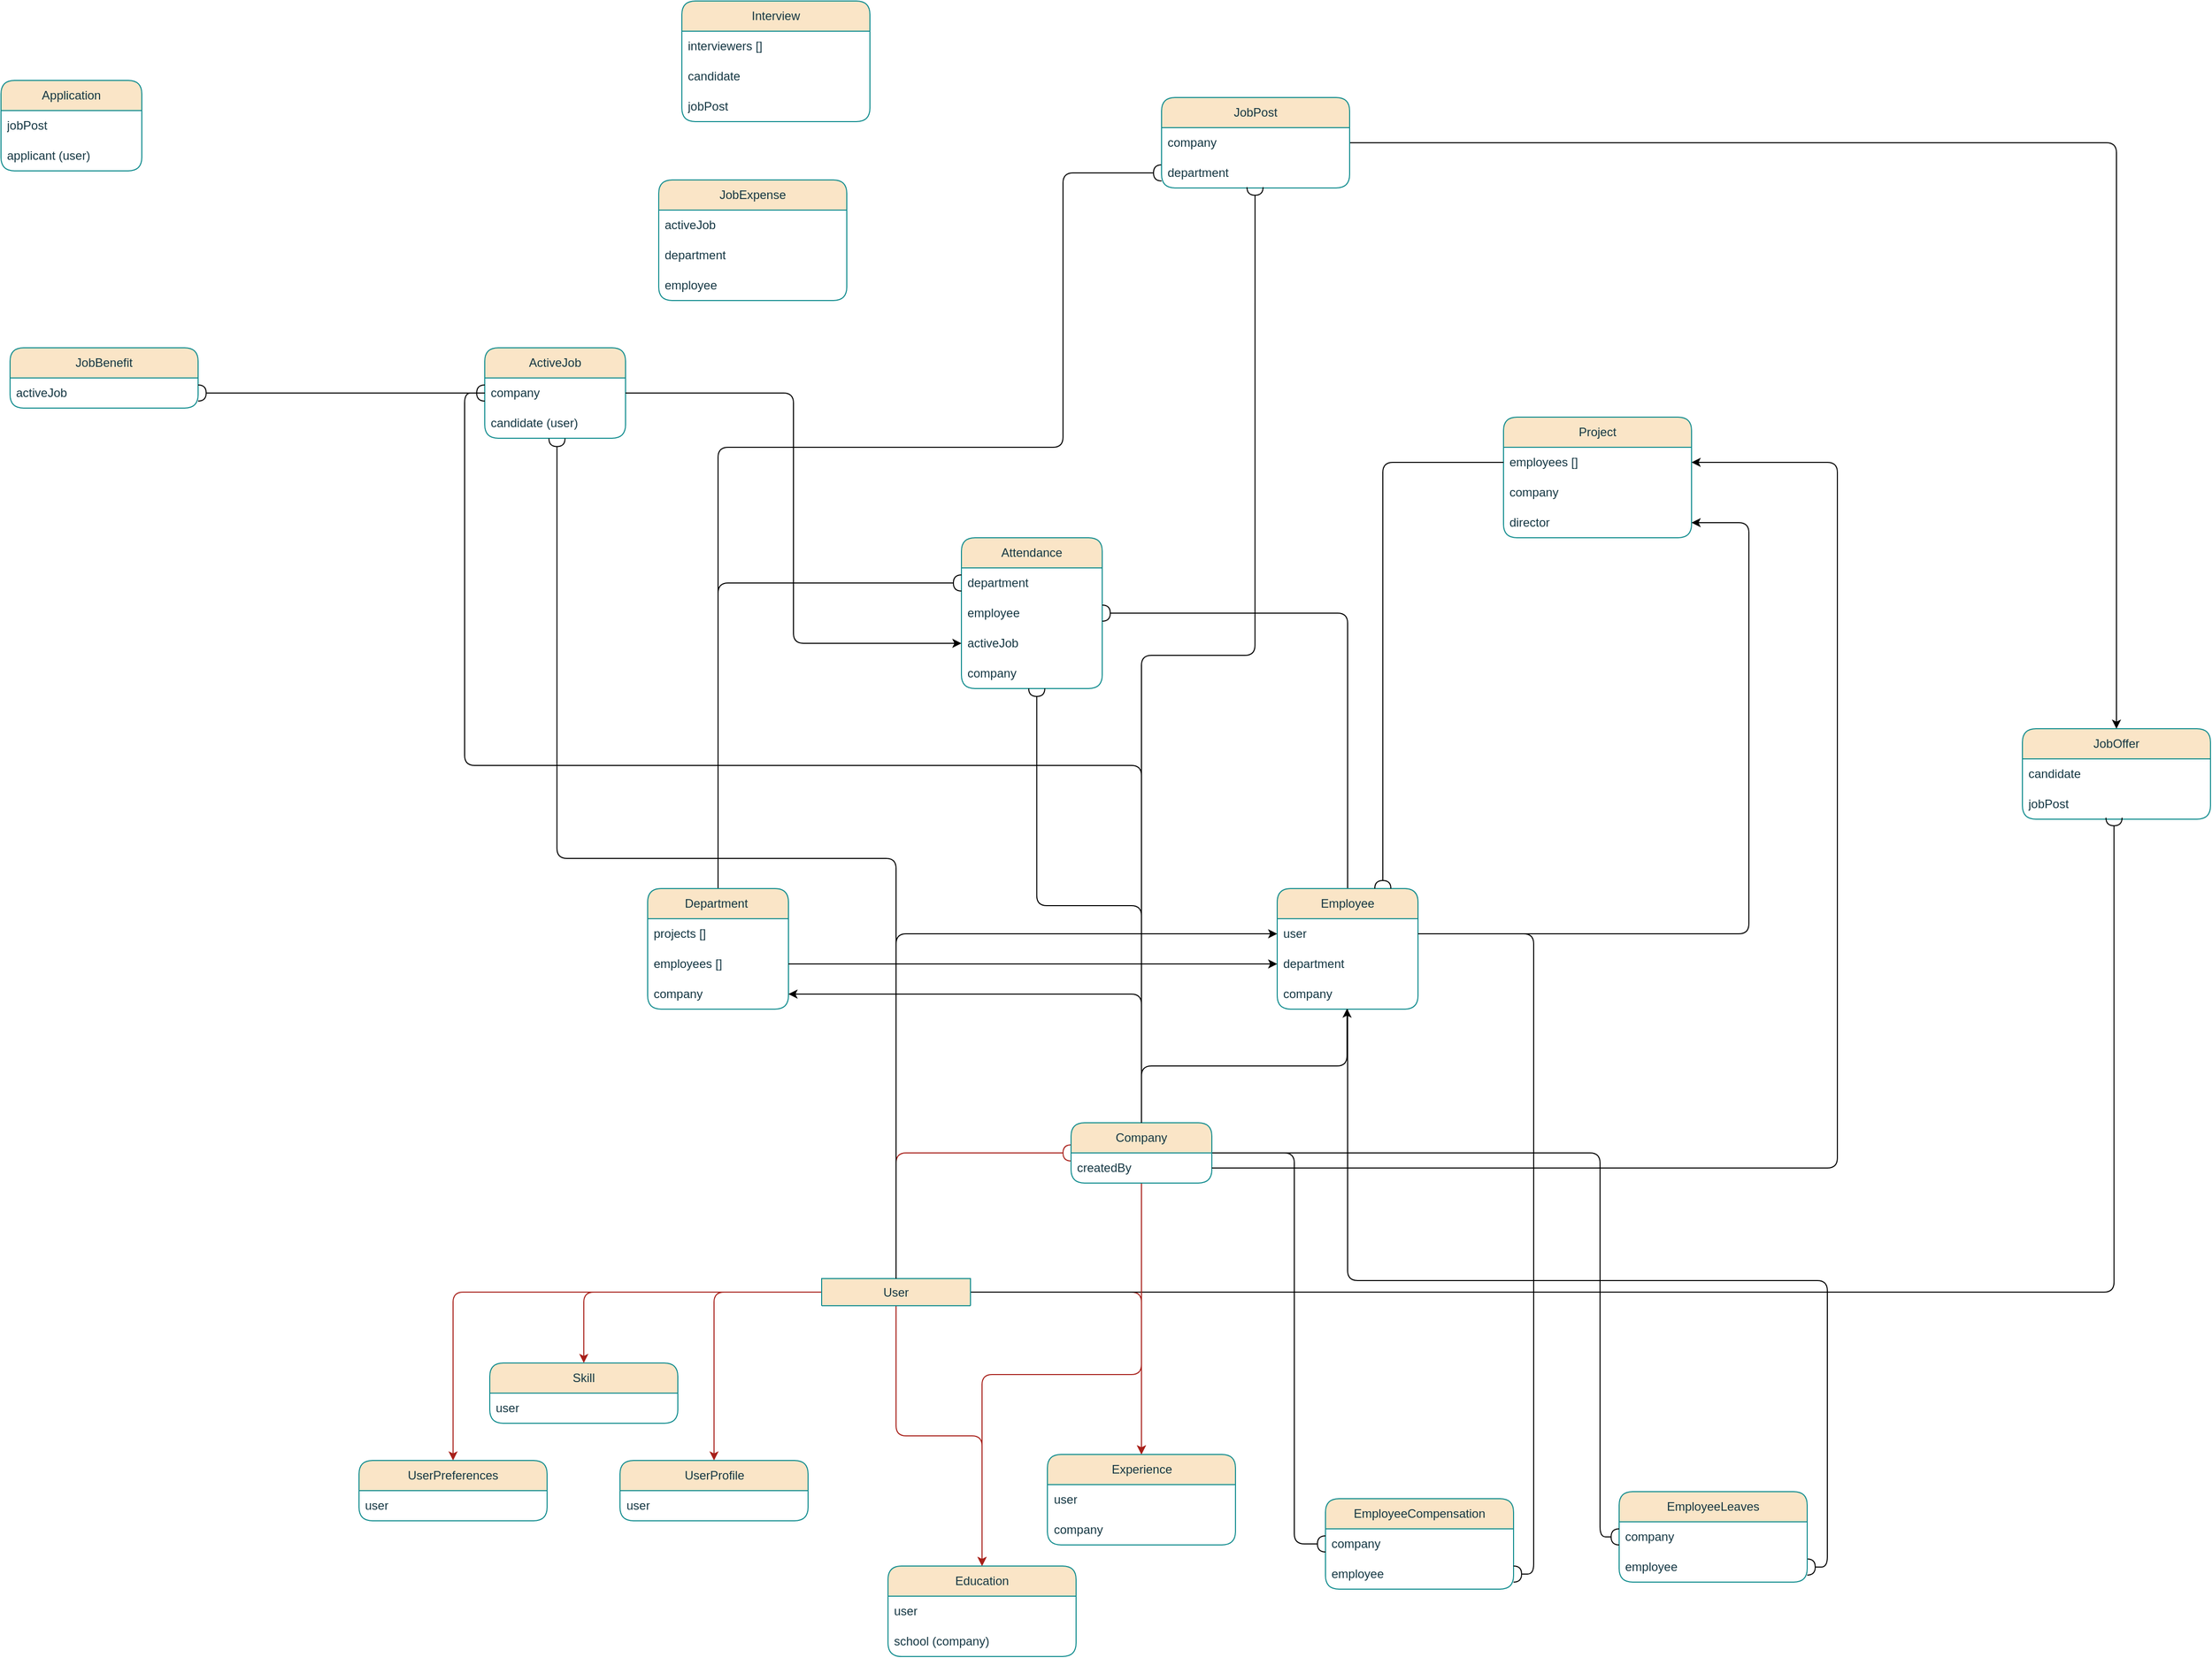 <mxfile version="24.9.1">
  <diagram name="Page-1" id="HmTzIjvOFxKg_gnJNJhV">
    <mxGraphModel dx="3936" dy="2376" grid="0" gridSize="10" guides="1" tooltips="1" connect="1" arrows="1" fold="1" page="0" pageScale="1" pageWidth="827" pageHeight="1169" math="0" shadow="0">
      <root>
        <mxCell id="0" />
        <mxCell id="1" parent="0" />
        <mxCell id="NW9NVuywVGkPAKl3mgBG-1" value="ActiveJob" style="swimlane;fontStyle=0;childLayout=stackLayout;horizontal=1;startSize=30;horizontalStack=0;resizeParent=1;resizeParentMax=0;resizeLast=0;collapsible=1;marginBottom=0;whiteSpace=wrap;html=1;labelBackgroundColor=none;fillColor=#FAE5C7;strokeColor=#0F8B8D;fontColor=#143642;rounded=1;" parent="1" vertex="1">
          <mxGeometry x="-500" y="-132" width="140" height="90" as="geometry" />
        </mxCell>
        <mxCell id="NW9NVuywVGkPAKl3mgBG-2" value="company" style="text;strokeColor=none;fillColor=none;align=left;verticalAlign=middle;spacingLeft=4;spacingRight=4;overflow=hidden;points=[[0,0.5],[1,0.5]];portConstraint=eastwest;rotatable=0;whiteSpace=wrap;html=1;labelBackgroundColor=none;fontColor=#143642;rounded=1;" parent="NW9NVuywVGkPAKl3mgBG-1" vertex="1">
          <mxGeometry y="30" width="140" height="30" as="geometry" />
        </mxCell>
        <mxCell id="NW9NVuywVGkPAKl3mgBG-3" value="candidate (user)" style="text;strokeColor=none;fillColor=none;align=left;verticalAlign=middle;spacingLeft=4;spacingRight=4;overflow=hidden;points=[[0,0.5],[1,0.5]];portConstraint=eastwest;rotatable=0;whiteSpace=wrap;html=1;labelBackgroundColor=none;fontColor=#143642;rounded=1;" parent="NW9NVuywVGkPAKl3mgBG-1" vertex="1">
          <mxGeometry y="60" width="140" height="30" as="geometry" />
        </mxCell>
        <mxCell id="NW9NVuywVGkPAKl3mgBG-6" value="Application" style="swimlane;fontStyle=0;childLayout=stackLayout;horizontal=1;startSize=30;horizontalStack=0;resizeParent=1;resizeParentMax=0;resizeLast=0;collapsible=1;marginBottom=0;whiteSpace=wrap;html=1;labelBackgroundColor=none;fillColor=#FAE5C7;strokeColor=#0F8B8D;fontColor=#143642;rounded=1;" parent="1" vertex="1">
          <mxGeometry x="-981" y="-398" width="140" height="90" as="geometry" />
        </mxCell>
        <mxCell id="NW9NVuywVGkPAKl3mgBG-7" value="jobPost" style="text;strokeColor=none;fillColor=none;align=left;verticalAlign=middle;spacingLeft=4;spacingRight=4;overflow=hidden;points=[[0,0.5],[1,0.5]];portConstraint=eastwest;rotatable=0;whiteSpace=wrap;html=1;labelBackgroundColor=none;fontColor=#143642;rounded=1;" parent="NW9NVuywVGkPAKl3mgBG-6" vertex="1">
          <mxGeometry y="30" width="140" height="30" as="geometry" />
        </mxCell>
        <mxCell id="NW9NVuywVGkPAKl3mgBG-8" value="applicant (user)" style="text;strokeColor=none;fillColor=none;align=left;verticalAlign=middle;spacingLeft=4;spacingRight=4;overflow=hidden;points=[[0,0.5],[1,0.5]];portConstraint=eastwest;rotatable=0;whiteSpace=wrap;html=1;labelBackgroundColor=none;fontColor=#143642;rounded=1;" parent="NW9NVuywVGkPAKl3mgBG-6" vertex="1">
          <mxGeometry y="60" width="140" height="30" as="geometry" />
        </mxCell>
        <mxCell id="NW9NVuywVGkPAKl3mgBG-9" value="Attendance" style="swimlane;fontStyle=0;childLayout=stackLayout;horizontal=1;startSize=30;horizontalStack=0;resizeParent=1;resizeParentMax=0;resizeLast=0;collapsible=1;marginBottom=0;whiteSpace=wrap;html=1;labelBackgroundColor=none;fillColor=#FAE5C7;strokeColor=#0F8B8D;fontColor=#143642;rounded=1;" parent="1" vertex="1">
          <mxGeometry x="-26" y="57" width="140" height="150" as="geometry" />
        </mxCell>
        <mxCell id="NW9NVuywVGkPAKl3mgBG-10" value="department" style="text;strokeColor=none;fillColor=none;align=left;verticalAlign=middle;spacingLeft=4;spacingRight=4;overflow=hidden;points=[[0,0.5],[1,0.5]];portConstraint=eastwest;rotatable=0;whiteSpace=wrap;html=1;labelBackgroundColor=none;fontColor=#143642;rounded=1;" parent="NW9NVuywVGkPAKl3mgBG-9" vertex="1">
          <mxGeometry y="30" width="140" height="30" as="geometry" />
        </mxCell>
        <mxCell id="NW9NVuywVGkPAKl3mgBG-11" value="employee" style="text;strokeColor=none;fillColor=none;align=left;verticalAlign=middle;spacingLeft=4;spacingRight=4;overflow=hidden;points=[[0,0.5],[1,0.5]];portConstraint=eastwest;rotatable=0;whiteSpace=wrap;html=1;labelBackgroundColor=none;fontColor=#143642;rounded=1;" parent="NW9NVuywVGkPAKl3mgBG-9" vertex="1">
          <mxGeometry y="60" width="140" height="30" as="geometry" />
        </mxCell>
        <mxCell id="NW9NVuywVGkPAKl3mgBG-12" value="activeJob" style="text;strokeColor=none;fillColor=none;align=left;verticalAlign=middle;spacingLeft=4;spacingRight=4;overflow=hidden;points=[[0,0.5],[1,0.5]];portConstraint=eastwest;rotatable=0;whiteSpace=wrap;html=1;labelBackgroundColor=none;fontColor=#143642;rounded=1;" parent="NW9NVuywVGkPAKl3mgBG-9" vertex="1">
          <mxGeometry y="90" width="140" height="30" as="geometry" />
        </mxCell>
        <mxCell id="NW9NVuywVGkPAKl3mgBG-13" value="company" style="text;strokeColor=none;fillColor=none;align=left;verticalAlign=middle;spacingLeft=4;spacingRight=4;overflow=hidden;points=[[0,0.5],[1,0.5]];portConstraint=eastwest;rotatable=0;whiteSpace=wrap;html=1;labelBackgroundColor=none;fontColor=#143642;rounded=1;" parent="NW9NVuywVGkPAKl3mgBG-9" vertex="1">
          <mxGeometry y="120" width="140" height="30" as="geometry" />
        </mxCell>
        <mxCell id="BeWNHk0dtlYpTNYmLAEJ-20" style="edgeStyle=orthogonalEdgeStyle;rounded=1;orthogonalLoop=1;jettySize=auto;html=1;endArrow=halfCircle;endFill=0;" edge="1" parent="1" source="NW9NVuywVGkPAKl3mgBG-23" target="NW9NVuywVGkPAKl3mgBG-10">
          <mxGeometry relative="1" as="geometry" />
        </mxCell>
        <mxCell id="BeWNHk0dtlYpTNYmLAEJ-33" style="edgeStyle=orthogonalEdgeStyle;rounded=1;orthogonalLoop=1;jettySize=auto;html=1;entryX=0;entryY=0.5;entryDx=0;entryDy=0;endArrow=halfCircle;endFill=0;" edge="1" parent="1" source="NW9NVuywVGkPAKl3mgBG-23" target="NW9NVuywVGkPAKl3mgBG-57">
          <mxGeometry relative="1" as="geometry">
            <Array as="points">
              <mxPoint x="-268" y="-33" />
              <mxPoint x="75" y="-33" />
              <mxPoint x="75" y="-306" />
            </Array>
          </mxGeometry>
        </mxCell>
        <mxCell id="NW9NVuywVGkPAKl3mgBG-23" value="Department&amp;nbsp;" style="swimlane;fontStyle=0;childLayout=stackLayout;horizontal=1;startSize=30;horizontalStack=0;resizeParent=1;resizeParentMax=0;resizeLast=0;collapsible=1;marginBottom=0;whiteSpace=wrap;html=1;labelBackgroundColor=none;fillColor=#FAE5C7;strokeColor=#0F8B8D;fontColor=#143642;rounded=1;" parent="1" vertex="1">
          <mxGeometry x="-338" y="406" width="140" height="120" as="geometry" />
        </mxCell>
        <mxCell id="NW9NVuywVGkPAKl3mgBG-24" value="projects []" style="text;strokeColor=none;fillColor=none;align=left;verticalAlign=middle;spacingLeft=4;spacingRight=4;overflow=hidden;points=[[0,0.5],[1,0.5]];portConstraint=eastwest;rotatable=0;whiteSpace=wrap;html=1;labelBackgroundColor=none;fontColor=#143642;rounded=1;" parent="NW9NVuywVGkPAKl3mgBG-23" vertex="1">
          <mxGeometry y="30" width="140" height="30" as="geometry" />
        </mxCell>
        <mxCell id="NW9NVuywVGkPAKl3mgBG-25" value="employees []" style="text;strokeColor=none;fillColor=none;align=left;verticalAlign=middle;spacingLeft=4;spacingRight=4;overflow=hidden;points=[[0,0.5],[1,0.5]];portConstraint=eastwest;rotatable=0;whiteSpace=wrap;html=1;labelBackgroundColor=none;fontColor=#143642;rounded=1;" parent="NW9NVuywVGkPAKl3mgBG-23" vertex="1">
          <mxGeometry y="60" width="140" height="30" as="geometry" />
        </mxCell>
        <mxCell id="NW9NVuywVGkPAKl3mgBG-26" value="company" style="text;strokeColor=none;fillColor=none;align=left;verticalAlign=middle;spacingLeft=4;spacingRight=4;overflow=hidden;points=[[0,0.5],[1,0.5]];portConstraint=eastwest;rotatable=0;whiteSpace=wrap;html=1;labelBackgroundColor=none;fontColor=#143642;rounded=1;" parent="NW9NVuywVGkPAKl3mgBG-23" vertex="1">
          <mxGeometry y="90" width="140" height="30" as="geometry" />
        </mxCell>
        <mxCell id="BeWNHk0dtlYpTNYmLAEJ-21" style="edgeStyle=orthogonalEdgeStyle;rounded=1;orthogonalLoop=1;jettySize=auto;html=1;entryX=1;entryY=0.5;entryDx=0;entryDy=0;endArrow=halfCircle;endFill=0;" edge="1" parent="1" source="NW9NVuywVGkPAKl3mgBG-28" target="NW9NVuywVGkPAKl3mgBG-11">
          <mxGeometry relative="1" as="geometry" />
        </mxCell>
        <mxCell id="BeWNHk0dtlYpTNYmLAEJ-39" style="edgeStyle=orthogonalEdgeStyle;rounded=1;orthogonalLoop=1;jettySize=auto;html=1;entryX=1;entryY=0.5;entryDx=0;entryDy=0;endArrow=halfCircle;endFill=0;" edge="1" parent="1" source="NW9NVuywVGkPAKl3mgBG-28" target="NW9NVuywVGkPAKl3mgBG-38">
          <mxGeometry relative="1" as="geometry" />
        </mxCell>
        <mxCell id="NW9NVuywVGkPAKl3mgBG-28" value="Employee" style="swimlane;fontStyle=0;childLayout=stackLayout;horizontal=1;startSize=30;horizontalStack=0;resizeParent=1;resizeParentMax=0;resizeLast=0;collapsible=1;marginBottom=0;whiteSpace=wrap;html=1;labelBackgroundColor=none;fillColor=#FAE5C7;strokeColor=#0F8B8D;fontColor=#143642;rounded=1;" parent="1" vertex="1">
          <mxGeometry x="288" y="406" width="140" height="120" as="geometry" />
        </mxCell>
        <mxCell id="NW9NVuywVGkPAKl3mgBG-29" value="user" style="text;strokeColor=none;fillColor=none;align=left;verticalAlign=middle;spacingLeft=4;spacingRight=4;overflow=hidden;points=[[0,0.5],[1,0.5]];portConstraint=eastwest;rotatable=0;whiteSpace=wrap;html=1;labelBackgroundColor=none;fontColor=#143642;rounded=1;" parent="NW9NVuywVGkPAKl3mgBG-28" vertex="1">
          <mxGeometry y="30" width="140" height="30" as="geometry" />
        </mxCell>
        <mxCell id="NW9NVuywVGkPAKl3mgBG-30" value="department" style="text;strokeColor=none;fillColor=none;align=left;verticalAlign=middle;spacingLeft=4;spacingRight=4;overflow=hidden;points=[[0,0.5],[1,0.5]];portConstraint=eastwest;rotatable=0;whiteSpace=wrap;html=1;labelBackgroundColor=none;fontColor=#143642;rounded=1;" parent="NW9NVuywVGkPAKl3mgBG-28" vertex="1">
          <mxGeometry y="60" width="140" height="30" as="geometry" />
        </mxCell>
        <mxCell id="NW9NVuywVGkPAKl3mgBG-31" value="company" style="text;strokeColor=none;fillColor=none;align=left;verticalAlign=middle;spacingLeft=4;spacingRight=4;overflow=hidden;points=[[0,0.5],[1,0.5]];portConstraint=eastwest;rotatable=0;whiteSpace=wrap;html=1;labelBackgroundColor=none;fontColor=#143642;rounded=1;" parent="NW9NVuywVGkPAKl3mgBG-28" vertex="1">
          <mxGeometry y="90" width="140" height="30" as="geometry" />
        </mxCell>
        <mxCell id="NW9NVuywVGkPAKl3mgBG-32" value="EmployeeCompensation" style="swimlane;fontStyle=0;childLayout=stackLayout;horizontal=1;startSize=30;horizontalStack=0;resizeParent=1;resizeParentMax=0;resizeLast=0;collapsible=1;marginBottom=0;whiteSpace=wrap;html=1;labelBackgroundColor=none;fillColor=#FAE5C7;strokeColor=#0F8B8D;fontColor=#143642;rounded=1;" parent="1" vertex="1">
          <mxGeometry x="336" y="1013" width="187" height="90" as="geometry" />
        </mxCell>
        <mxCell id="NW9NVuywVGkPAKl3mgBG-33" value="company" style="text;strokeColor=none;fillColor=none;align=left;verticalAlign=middle;spacingLeft=4;spacingRight=4;overflow=hidden;points=[[0,0.5],[1,0.5]];portConstraint=eastwest;rotatable=0;whiteSpace=wrap;html=1;labelBackgroundColor=none;fontColor=#143642;rounded=1;" parent="NW9NVuywVGkPAKl3mgBG-32" vertex="1">
          <mxGeometry y="30" width="187" height="30" as="geometry" />
        </mxCell>
        <mxCell id="NW9NVuywVGkPAKl3mgBG-34" value="employee" style="text;strokeColor=none;fillColor=none;align=left;verticalAlign=middle;spacingLeft=4;spacingRight=4;overflow=hidden;points=[[0,0.5],[1,0.5]];portConstraint=eastwest;rotatable=0;whiteSpace=wrap;html=1;labelBackgroundColor=none;fontColor=#143642;rounded=1;" parent="NW9NVuywVGkPAKl3mgBG-32" vertex="1">
          <mxGeometry y="60" width="187" height="30" as="geometry" />
        </mxCell>
        <mxCell id="NW9NVuywVGkPAKl3mgBG-36" value="EmployeeLeaves" style="swimlane;fontStyle=0;childLayout=stackLayout;horizontal=1;startSize=30;horizontalStack=0;resizeParent=1;resizeParentMax=0;resizeLast=0;collapsible=1;marginBottom=0;whiteSpace=wrap;html=1;labelBackgroundColor=none;fillColor=#FAE5C7;strokeColor=#0F8B8D;fontColor=#143642;rounded=1;" parent="1" vertex="1">
          <mxGeometry x="628" y="1006" width="187" height="90" as="geometry" />
        </mxCell>
        <mxCell id="NW9NVuywVGkPAKl3mgBG-37" value="company" style="text;strokeColor=none;fillColor=none;align=left;verticalAlign=middle;spacingLeft=4;spacingRight=4;overflow=hidden;points=[[0,0.5],[1,0.5]];portConstraint=eastwest;rotatable=0;whiteSpace=wrap;html=1;labelBackgroundColor=none;fontColor=#143642;rounded=1;" parent="NW9NVuywVGkPAKl3mgBG-36" vertex="1">
          <mxGeometry y="30" width="187" height="30" as="geometry" />
        </mxCell>
        <mxCell id="NW9NVuywVGkPAKl3mgBG-38" value="employee" style="text;strokeColor=none;fillColor=none;align=left;verticalAlign=middle;spacingLeft=4;spacingRight=4;overflow=hidden;points=[[0,0.5],[1,0.5]];portConstraint=eastwest;rotatable=0;whiteSpace=wrap;html=1;labelBackgroundColor=none;fontColor=#143642;rounded=1;" parent="NW9NVuywVGkPAKl3mgBG-36" vertex="1">
          <mxGeometry y="60" width="187" height="30" as="geometry" />
        </mxCell>
        <mxCell id="NW9NVuywVGkPAKl3mgBG-39" value="Interview" style="swimlane;fontStyle=0;childLayout=stackLayout;horizontal=1;startSize=30;horizontalStack=0;resizeParent=1;resizeParentMax=0;resizeLast=0;collapsible=1;marginBottom=0;whiteSpace=wrap;html=1;labelBackgroundColor=none;fillColor=#FAE5C7;strokeColor=#0F8B8D;fontColor=#143642;rounded=1;" parent="1" vertex="1">
          <mxGeometry x="-304" y="-477" width="187" height="120" as="geometry" />
        </mxCell>
        <mxCell id="NW9NVuywVGkPAKl3mgBG-40" value="interviewers []" style="text;strokeColor=none;fillColor=none;align=left;verticalAlign=middle;spacingLeft=4;spacingRight=4;overflow=hidden;points=[[0,0.5],[1,0.5]];portConstraint=eastwest;rotatable=0;whiteSpace=wrap;html=1;labelBackgroundColor=none;fontColor=#143642;rounded=1;" parent="NW9NVuywVGkPAKl3mgBG-39" vertex="1">
          <mxGeometry y="30" width="187" height="30" as="geometry" />
        </mxCell>
        <mxCell id="NW9NVuywVGkPAKl3mgBG-41" value="candidate" style="text;strokeColor=none;fillColor=none;align=left;verticalAlign=middle;spacingLeft=4;spacingRight=4;overflow=hidden;points=[[0,0.5],[1,0.5]];portConstraint=eastwest;rotatable=0;whiteSpace=wrap;html=1;labelBackgroundColor=none;fontColor=#143642;rounded=1;" parent="NW9NVuywVGkPAKl3mgBG-39" vertex="1">
          <mxGeometry y="60" width="187" height="30" as="geometry" />
        </mxCell>
        <mxCell id="NW9NVuywVGkPAKl3mgBG-42" value="jobPost" style="text;strokeColor=none;fillColor=none;align=left;verticalAlign=middle;spacingLeft=4;spacingRight=4;overflow=hidden;points=[[0,0.5],[1,0.5]];portConstraint=eastwest;rotatable=0;whiteSpace=wrap;html=1;labelBackgroundColor=none;fontColor=#143642;rounded=1;" parent="NW9NVuywVGkPAKl3mgBG-39" vertex="1">
          <mxGeometry y="90" width="187" height="30" as="geometry" />
        </mxCell>
        <mxCell id="NW9NVuywVGkPAKl3mgBG-43" value="JobBenefit" style="swimlane;fontStyle=0;childLayout=stackLayout;horizontal=1;startSize=30;horizontalStack=0;resizeParent=1;resizeParentMax=0;resizeLast=0;collapsible=1;marginBottom=0;whiteSpace=wrap;html=1;labelBackgroundColor=none;fillColor=#FAE5C7;strokeColor=#0F8B8D;fontColor=#143642;rounded=1;" parent="1" vertex="1">
          <mxGeometry x="-972" y="-132" width="187" height="60" as="geometry" />
        </mxCell>
        <mxCell id="NW9NVuywVGkPAKl3mgBG-44" value="activeJob" style="text;strokeColor=none;fillColor=none;align=left;verticalAlign=middle;spacingLeft=4;spacingRight=4;overflow=hidden;points=[[0,0.5],[1,0.5]];portConstraint=eastwest;rotatable=0;whiteSpace=wrap;html=1;labelBackgroundColor=none;fontColor=#143642;rounded=1;" parent="NW9NVuywVGkPAKl3mgBG-43" vertex="1">
          <mxGeometry y="30" width="187" height="30" as="geometry" />
        </mxCell>
        <mxCell id="NW9NVuywVGkPAKl3mgBG-47" value="JobExpense" style="swimlane;fontStyle=0;childLayout=stackLayout;horizontal=1;startSize=30;horizontalStack=0;resizeParent=1;resizeParentMax=0;resizeLast=0;collapsible=1;marginBottom=0;whiteSpace=wrap;html=1;labelBackgroundColor=none;fillColor=#FAE5C7;strokeColor=#0F8B8D;fontColor=#143642;rounded=1;" parent="1" vertex="1">
          <mxGeometry x="-327" y="-299" width="187" height="120" as="geometry" />
        </mxCell>
        <mxCell id="NW9NVuywVGkPAKl3mgBG-48" value="activeJob" style="text;strokeColor=none;fillColor=none;align=left;verticalAlign=middle;spacingLeft=4;spacingRight=4;overflow=hidden;points=[[0,0.5],[1,0.5]];portConstraint=eastwest;rotatable=0;whiteSpace=wrap;html=1;labelBackgroundColor=none;fontColor=#143642;rounded=1;" parent="NW9NVuywVGkPAKl3mgBG-47" vertex="1">
          <mxGeometry y="30" width="187" height="30" as="geometry" />
        </mxCell>
        <mxCell id="NW9NVuywVGkPAKl3mgBG-49" value="department" style="text;strokeColor=none;fillColor=none;align=left;verticalAlign=middle;spacingLeft=4;spacingRight=4;overflow=hidden;points=[[0,0.5],[1,0.5]];portConstraint=eastwest;rotatable=0;whiteSpace=wrap;html=1;labelBackgroundColor=none;fontColor=#143642;rounded=1;" parent="NW9NVuywVGkPAKl3mgBG-47" vertex="1">
          <mxGeometry y="60" width="187" height="30" as="geometry" />
        </mxCell>
        <mxCell id="NW9NVuywVGkPAKl3mgBG-50" value="employee" style="text;strokeColor=none;fillColor=none;align=left;verticalAlign=middle;spacingLeft=4;spacingRight=4;overflow=hidden;points=[[0,0.5],[1,0.5]];portConstraint=eastwest;rotatable=0;whiteSpace=wrap;html=1;labelBackgroundColor=none;fontColor=#143642;rounded=1;" parent="NW9NVuywVGkPAKl3mgBG-47" vertex="1">
          <mxGeometry y="90" width="187" height="30" as="geometry" />
        </mxCell>
        <mxCell id="NW9NVuywVGkPAKl3mgBG-51" value="JobOffer" style="swimlane;fontStyle=0;childLayout=stackLayout;horizontal=1;startSize=30;horizontalStack=0;resizeParent=1;resizeParentMax=0;resizeLast=0;collapsible=1;marginBottom=0;whiteSpace=wrap;html=1;labelBackgroundColor=none;fillColor=#FAE5C7;strokeColor=#0F8B8D;fontColor=#143642;rounded=1;" parent="1" vertex="1">
          <mxGeometry x="1029" y="247" width="187" height="90" as="geometry" />
        </mxCell>
        <mxCell id="NW9NVuywVGkPAKl3mgBG-52" value="candidate" style="text;strokeColor=none;fillColor=none;align=left;verticalAlign=middle;spacingLeft=4;spacingRight=4;overflow=hidden;points=[[0,0.5],[1,0.5]];portConstraint=eastwest;rotatable=0;whiteSpace=wrap;html=1;labelBackgroundColor=none;fontColor=#143642;rounded=1;" parent="NW9NVuywVGkPAKl3mgBG-51" vertex="1">
          <mxGeometry y="30" width="187" height="30" as="geometry" />
        </mxCell>
        <mxCell id="NW9NVuywVGkPAKl3mgBG-53" value="jobPost" style="text;strokeColor=none;fillColor=none;align=left;verticalAlign=middle;spacingLeft=4;spacingRight=4;overflow=hidden;points=[[0,0.5],[1,0.5]];portConstraint=eastwest;rotatable=0;whiteSpace=wrap;html=1;labelBackgroundColor=none;fontColor=#143642;rounded=1;" parent="NW9NVuywVGkPAKl3mgBG-51" vertex="1">
          <mxGeometry y="60" width="187" height="30" as="geometry" />
        </mxCell>
        <mxCell id="BeWNHk0dtlYpTNYmLAEJ-36" style="edgeStyle=orthogonalEdgeStyle;rounded=1;orthogonalLoop=1;jettySize=auto;html=1;" edge="1" parent="1" source="NW9NVuywVGkPAKl3mgBG-55" target="NW9NVuywVGkPAKl3mgBG-51">
          <mxGeometry relative="1" as="geometry" />
        </mxCell>
        <mxCell id="NW9NVuywVGkPAKl3mgBG-55" value="JobPost" style="swimlane;fontStyle=0;childLayout=stackLayout;horizontal=1;startSize=30;horizontalStack=0;resizeParent=1;resizeParentMax=0;resizeLast=0;collapsible=1;marginBottom=0;whiteSpace=wrap;html=1;labelBackgroundColor=none;fillColor=#FAE5C7;strokeColor=#0F8B8D;fontColor=#143642;rounded=1;" parent="1" vertex="1">
          <mxGeometry x="173" y="-381" width="187" height="90" as="geometry" />
        </mxCell>
        <mxCell id="NW9NVuywVGkPAKl3mgBG-56" value="company" style="text;strokeColor=none;fillColor=none;align=left;verticalAlign=middle;spacingLeft=4;spacingRight=4;overflow=hidden;points=[[0,0.5],[1,0.5]];portConstraint=eastwest;rotatable=0;whiteSpace=wrap;html=1;labelBackgroundColor=none;fontColor=#143642;rounded=1;" parent="NW9NVuywVGkPAKl3mgBG-55" vertex="1">
          <mxGeometry y="30" width="187" height="30" as="geometry" />
        </mxCell>
        <mxCell id="NW9NVuywVGkPAKl3mgBG-57" value="department" style="text;strokeColor=none;fillColor=none;align=left;verticalAlign=middle;spacingLeft=4;spacingRight=4;overflow=hidden;points=[[0,0.5],[1,0.5]];portConstraint=eastwest;rotatable=0;whiteSpace=wrap;html=1;labelBackgroundColor=none;fontColor=#143642;rounded=1;" parent="NW9NVuywVGkPAKl3mgBG-55" vertex="1">
          <mxGeometry y="60" width="187" height="30" as="geometry" />
        </mxCell>
        <mxCell id="NW9NVuywVGkPAKl3mgBG-58" value="Project" style="swimlane;fontStyle=0;childLayout=stackLayout;horizontal=1;startSize=30;horizontalStack=0;resizeParent=1;resizeParentMax=0;resizeLast=0;collapsible=1;marginBottom=0;whiteSpace=wrap;html=1;labelBackgroundColor=none;fillColor=#FAE5C7;strokeColor=#0F8B8D;fontColor=#143642;rounded=1;" parent="1" vertex="1">
          <mxGeometry x="513" y="-63" width="187" height="120" as="geometry" />
        </mxCell>
        <mxCell id="NW9NVuywVGkPAKl3mgBG-59" value="employees []" style="text;strokeColor=none;fillColor=none;align=left;verticalAlign=middle;spacingLeft=4;spacingRight=4;overflow=hidden;points=[[0,0.5],[1,0.5]];portConstraint=eastwest;rotatable=0;whiteSpace=wrap;html=1;labelBackgroundColor=none;fontColor=#143642;rounded=1;" parent="NW9NVuywVGkPAKl3mgBG-58" vertex="1">
          <mxGeometry y="30" width="187" height="30" as="geometry" />
        </mxCell>
        <mxCell id="NW9NVuywVGkPAKl3mgBG-60" value="company" style="text;strokeColor=none;fillColor=none;align=left;verticalAlign=middle;spacingLeft=4;spacingRight=4;overflow=hidden;points=[[0,0.5],[1,0.5]];portConstraint=eastwest;rotatable=0;whiteSpace=wrap;html=1;labelBackgroundColor=none;fontColor=#143642;rounded=1;" parent="NW9NVuywVGkPAKl3mgBG-58" vertex="1">
          <mxGeometry y="60" width="187" height="30" as="geometry" />
        </mxCell>
        <mxCell id="NW9NVuywVGkPAKl3mgBG-61" value="director" style="text;strokeColor=none;fillColor=none;align=left;verticalAlign=middle;spacingLeft=4;spacingRight=4;overflow=hidden;points=[[0,0.5],[1,0.5]];portConstraint=eastwest;rotatable=0;whiteSpace=wrap;html=1;labelBackgroundColor=none;fontColor=#143642;rounded=1;" parent="NW9NVuywVGkPAKl3mgBG-58" vertex="1">
          <mxGeometry y="90" width="187" height="30" as="geometry" />
        </mxCell>
        <mxCell id="NW9NVuywVGkPAKl3mgBG-62" value="Skill" style="swimlane;fontStyle=0;childLayout=stackLayout;horizontal=1;startSize=30;horizontalStack=0;resizeParent=1;resizeParentMax=0;resizeLast=0;collapsible=1;marginBottom=0;whiteSpace=wrap;html=1;labelBackgroundColor=none;fillColor=#FAE5C7;strokeColor=#0F8B8D;fontColor=#143642;rounded=1;" parent="1" vertex="1">
          <mxGeometry x="-495" y="878" width="187" height="60" as="geometry" />
        </mxCell>
        <mxCell id="NW9NVuywVGkPAKl3mgBG-63" value="user" style="text;strokeColor=none;fillColor=none;align=left;verticalAlign=middle;spacingLeft=4;spacingRight=4;overflow=hidden;points=[[0,0.5],[1,0.5]];portConstraint=eastwest;rotatable=0;whiteSpace=wrap;html=1;labelBackgroundColor=none;fontColor=#143642;rounded=1;" parent="NW9NVuywVGkPAKl3mgBG-62" vertex="1">
          <mxGeometry y="30" width="187" height="30" as="geometry" />
        </mxCell>
        <mxCell id="BeWNHk0dtlYpTNYmLAEJ-3" style="edgeStyle=orthogonalEdgeStyle;rounded=1;orthogonalLoop=1;jettySize=auto;html=1;labelBackgroundColor=none;strokeColor=#A8201A;fontColor=default;" edge="1" parent="1" source="NW9NVuywVGkPAKl3mgBG-66" target="NW9NVuywVGkPAKl3mgBG-62">
          <mxGeometry relative="1" as="geometry" />
        </mxCell>
        <mxCell id="BeWNHk0dtlYpTNYmLAEJ-4" style="edgeStyle=orthogonalEdgeStyle;rounded=1;orthogonalLoop=1;jettySize=auto;html=1;strokeColor=#A8201A;fontColor=#143642;fillColor=#FAE5C7;" edge="1" parent="1" source="NW9NVuywVGkPAKl3mgBG-66" target="NW9NVuywVGkPAKl3mgBG-79">
          <mxGeometry relative="1" as="geometry" />
        </mxCell>
        <mxCell id="BeWNHk0dtlYpTNYmLAEJ-5" style="edgeStyle=orthogonalEdgeStyle;rounded=1;orthogonalLoop=1;jettySize=auto;html=1;entryX=0.5;entryY=0;entryDx=0;entryDy=0;strokeColor=#A8201A;fontColor=#143642;fillColor=#FAE5C7;" edge="1" parent="1" source="NW9NVuywVGkPAKl3mgBG-66" target="NW9NVuywVGkPAKl3mgBG-71">
          <mxGeometry relative="1" as="geometry" />
        </mxCell>
        <mxCell id="BeWNHk0dtlYpTNYmLAEJ-9" style="edgeStyle=orthogonalEdgeStyle;rounded=1;orthogonalLoop=1;jettySize=auto;html=1;strokeColor=#A8201A;fontColor=#143642;fillColor=#FAE5C7;" edge="1" parent="1" source="NW9NVuywVGkPAKl3mgBG-66" target="NW9NVuywVGkPAKl3mgBG-73">
          <mxGeometry relative="1" as="geometry" />
        </mxCell>
        <mxCell id="BeWNHk0dtlYpTNYmLAEJ-12" style="edgeStyle=orthogonalEdgeStyle;rounded=1;orthogonalLoop=1;jettySize=auto;html=1;entryX=0;entryY=0.5;entryDx=0;entryDy=0;strokeColor=#A8201A;fontColor=#143642;fillColor=#FAE5C7;exitX=0.5;exitY=0;exitDx=0;exitDy=0;endArrow=halfCircle;endFill=0;" edge="1" parent="1" source="NW9NVuywVGkPAKl3mgBG-66" target="NW9NVuywVGkPAKl3mgBG-67">
          <mxGeometry relative="1" as="geometry" />
        </mxCell>
        <mxCell id="BeWNHk0dtlYpTNYmLAEJ-13" style="edgeStyle=orthogonalEdgeStyle;rounded=1;orthogonalLoop=1;jettySize=auto;html=1;entryX=0.5;entryY=0;entryDx=0;entryDy=0;strokeColor=#A8201A;fontColor=#143642;fillColor=#FAE5C7;" edge="1" parent="1" source="NW9NVuywVGkPAKl3mgBG-66" target="NW9NVuywVGkPAKl3mgBG-76">
          <mxGeometry relative="1" as="geometry" />
        </mxCell>
        <mxCell id="BeWNHk0dtlYpTNYmLAEJ-15" style="edgeStyle=orthogonalEdgeStyle;rounded=1;orthogonalLoop=1;jettySize=auto;html=1;" edge="1" parent="1" source="NW9NVuywVGkPAKl3mgBG-66" target="NW9NVuywVGkPAKl3mgBG-29">
          <mxGeometry relative="1" as="geometry" />
        </mxCell>
        <mxCell id="BeWNHk0dtlYpTNYmLAEJ-35" style="edgeStyle=orthogonalEdgeStyle;rounded=1;orthogonalLoop=1;jettySize=auto;html=1;entryX=0.487;entryY=0.948;entryDx=0;entryDy=0;entryPerimeter=0;endArrow=halfCircle;endFill=0;" edge="1" parent="1" source="NW9NVuywVGkPAKl3mgBG-66" target="NW9NVuywVGkPAKl3mgBG-53">
          <mxGeometry relative="1" as="geometry">
            <Array as="points">
              <mxPoint x="1120" y="808" />
            </Array>
          </mxGeometry>
        </mxCell>
        <mxCell id="NW9NVuywVGkPAKl3mgBG-66" value="User" style="swimlane;fontStyle=0;childLayout=stackLayout;horizontal=1;startSize=30;horizontalStack=0;resizeParent=1;resizeParentMax=0;resizeLast=0;collapsible=1;marginBottom=0;whiteSpace=wrap;html=1;labelBackgroundColor=none;fillColor=#FAE5C7;strokeColor=#0F8B8D;fontColor=#143642;rounded=1;" parent="1" vertex="1">
          <mxGeometry x="-165" y="794" width="148" height="27" as="geometry" />
        </mxCell>
        <mxCell id="BeWNHk0dtlYpTNYmLAEJ-6" style="edgeStyle=orthogonalEdgeStyle;rounded=1;orthogonalLoop=1;jettySize=auto;html=1;strokeColor=#A8201A;fontColor=#143642;fillColor=#FAE5C7;" edge="1" parent="1" source="NW9NVuywVGkPAKl3mgBG-67" target="NW9NVuywVGkPAKl3mgBG-76">
          <mxGeometry relative="1" as="geometry" />
        </mxCell>
        <mxCell id="BeWNHk0dtlYpTNYmLAEJ-14" style="edgeStyle=orthogonalEdgeStyle;rounded=1;orthogonalLoop=1;jettySize=auto;html=1;entryX=0.5;entryY=0;entryDx=0;entryDy=0;strokeColor=#A8201A;fontColor=#143642;fillColor=#FAE5C7;" edge="1" parent="1" source="NW9NVuywVGkPAKl3mgBG-67" target="NW9NVuywVGkPAKl3mgBG-73">
          <mxGeometry relative="1" as="geometry" />
        </mxCell>
        <mxCell id="BeWNHk0dtlYpTNYmLAEJ-17" style="edgeStyle=orthogonalEdgeStyle;rounded=1;orthogonalLoop=1;jettySize=auto;html=1;entryX=1;entryY=0.5;entryDx=0;entryDy=0;" edge="1" parent="1" source="NW9NVuywVGkPAKl3mgBG-67" target="NW9NVuywVGkPAKl3mgBG-26">
          <mxGeometry relative="1" as="geometry" />
        </mxCell>
        <mxCell id="BeWNHk0dtlYpTNYmLAEJ-23" style="edgeStyle=orthogonalEdgeStyle;rounded=1;orthogonalLoop=1;jettySize=auto;html=1;entryX=0;entryY=0.5;entryDx=0;entryDy=0;endArrow=halfCircle;endFill=0;" edge="1" parent="1" source="NW9NVuywVGkPAKl3mgBG-67" target="NW9NVuywVGkPAKl3mgBG-2">
          <mxGeometry relative="1" as="geometry" />
        </mxCell>
        <mxCell id="BeWNHk0dtlYpTNYmLAEJ-37" style="edgeStyle=orthogonalEdgeStyle;rounded=1;orthogonalLoop=1;jettySize=auto;html=1;entryX=0;entryY=0.5;entryDx=0;entryDy=0;endArrow=halfCircle;endFill=0;" edge="1" parent="1" source="NW9NVuywVGkPAKl3mgBG-67" target="NW9NVuywVGkPAKl3mgBG-33">
          <mxGeometry relative="1" as="geometry">
            <Array as="points">
              <mxPoint x="305" y="669" />
              <mxPoint x="305" y="1058" />
            </Array>
          </mxGeometry>
        </mxCell>
        <mxCell id="BeWNHk0dtlYpTNYmLAEJ-40" style="edgeStyle=orthogonalEdgeStyle;rounded=1;orthogonalLoop=1;jettySize=auto;html=1;entryX=0;entryY=0.5;entryDx=0;entryDy=0;endArrow=halfCircle;endFill=0;" edge="1" parent="1" source="NW9NVuywVGkPAKl3mgBG-67" target="NW9NVuywVGkPAKl3mgBG-37">
          <mxGeometry relative="1" as="geometry">
            <Array as="points">
              <mxPoint x="609" y="669" />
              <mxPoint x="609" y="1051" />
            </Array>
          </mxGeometry>
        </mxCell>
        <mxCell id="NW9NVuywVGkPAKl3mgBG-67" value="Company" style="swimlane;fontStyle=0;childLayout=stackLayout;horizontal=1;startSize=30;horizontalStack=0;resizeParent=1;resizeParentMax=0;resizeLast=0;collapsible=1;marginBottom=0;whiteSpace=wrap;html=1;labelBackgroundColor=none;fillColor=#FAE5C7;strokeColor=#0F8B8D;fontColor=#143642;rounded=1;" parent="1" vertex="1">
          <mxGeometry x="83" y="639" width="140" height="60" as="geometry" />
        </mxCell>
        <mxCell id="NW9NVuywVGkPAKl3mgBG-68" value="createdBy" style="text;strokeColor=none;fillColor=none;align=left;verticalAlign=middle;spacingLeft=4;spacingRight=4;overflow=hidden;points=[[0,0.5],[1,0.5]];portConstraint=eastwest;rotatable=0;whiteSpace=wrap;html=1;labelBackgroundColor=none;fontColor=#143642;rounded=1;" parent="NW9NVuywVGkPAKl3mgBG-67" vertex="1">
          <mxGeometry y="30" width="140" height="30" as="geometry" />
        </mxCell>
        <mxCell id="NW9NVuywVGkPAKl3mgBG-71" value="UserPreferences" style="swimlane;fontStyle=0;childLayout=stackLayout;horizontal=1;startSize=30;horizontalStack=0;resizeParent=1;resizeParentMax=0;resizeLast=0;collapsible=1;marginBottom=0;whiteSpace=wrap;html=1;labelBackgroundColor=none;fillColor=#FAE5C7;strokeColor=#0F8B8D;fontColor=#143642;rounded=1;" parent="1" vertex="1">
          <mxGeometry x="-625" y="975" width="187" height="60" as="geometry" />
        </mxCell>
        <mxCell id="NW9NVuywVGkPAKl3mgBG-72" value="user" style="text;strokeColor=none;fillColor=none;align=left;verticalAlign=middle;spacingLeft=4;spacingRight=4;overflow=hidden;points=[[0,0.5],[1,0.5]];portConstraint=eastwest;rotatable=0;whiteSpace=wrap;html=1;labelBackgroundColor=none;fontColor=#143642;rounded=1;" parent="NW9NVuywVGkPAKl3mgBG-71" vertex="1">
          <mxGeometry y="30" width="187" height="30" as="geometry" />
        </mxCell>
        <mxCell id="NW9NVuywVGkPAKl3mgBG-73" value="Education" style="swimlane;fontStyle=0;childLayout=stackLayout;horizontal=1;startSize=30;horizontalStack=0;resizeParent=1;resizeParentMax=0;resizeLast=0;collapsible=1;marginBottom=0;whiteSpace=wrap;html=1;labelBackgroundColor=none;fillColor=#FAE5C7;strokeColor=#0F8B8D;fontColor=#143642;rounded=1;" parent="1" vertex="1">
          <mxGeometry x="-99" y="1080" width="187" height="90" as="geometry" />
        </mxCell>
        <mxCell id="NW9NVuywVGkPAKl3mgBG-74" value="user" style="text;strokeColor=none;fillColor=none;align=left;verticalAlign=middle;spacingLeft=4;spacingRight=4;overflow=hidden;points=[[0,0.5],[1,0.5]];portConstraint=eastwest;rotatable=0;whiteSpace=wrap;html=1;labelBackgroundColor=none;fontColor=#143642;rounded=1;" parent="NW9NVuywVGkPAKl3mgBG-73" vertex="1">
          <mxGeometry y="30" width="187" height="30" as="geometry" />
        </mxCell>
        <mxCell id="NW9NVuywVGkPAKl3mgBG-75" value="school (company)" style="text;strokeColor=none;fillColor=none;align=left;verticalAlign=middle;spacingLeft=4;spacingRight=4;overflow=hidden;points=[[0,0.5],[1,0.5]];portConstraint=eastwest;rotatable=0;whiteSpace=wrap;html=1;labelBackgroundColor=none;fontColor=#143642;rounded=1;" parent="NW9NVuywVGkPAKl3mgBG-73" vertex="1">
          <mxGeometry y="60" width="187" height="30" as="geometry" />
        </mxCell>
        <mxCell id="NW9NVuywVGkPAKl3mgBG-76" value="Experience" style="swimlane;fontStyle=0;childLayout=stackLayout;horizontal=1;startSize=30;horizontalStack=0;resizeParent=1;resizeParentMax=0;resizeLast=0;collapsible=1;marginBottom=0;whiteSpace=wrap;html=1;labelBackgroundColor=none;fillColor=#FAE5C7;strokeColor=#0F8B8D;fontColor=#143642;rounded=1;" parent="1" vertex="1">
          <mxGeometry x="59.5" y="969" width="187" height="90" as="geometry" />
        </mxCell>
        <mxCell id="NW9NVuywVGkPAKl3mgBG-77" value="user" style="text;strokeColor=none;fillColor=none;align=left;verticalAlign=middle;spacingLeft=4;spacingRight=4;overflow=hidden;points=[[0,0.5],[1,0.5]];portConstraint=eastwest;rotatable=0;whiteSpace=wrap;html=1;labelBackgroundColor=none;fontColor=#143642;rounded=1;" parent="NW9NVuywVGkPAKl3mgBG-76" vertex="1">
          <mxGeometry y="30" width="187" height="30" as="geometry" />
        </mxCell>
        <mxCell id="NW9NVuywVGkPAKl3mgBG-78" value="company" style="text;strokeColor=none;fillColor=none;align=left;verticalAlign=middle;spacingLeft=4;spacingRight=4;overflow=hidden;points=[[0,0.5],[1,0.5]];portConstraint=eastwest;rotatable=0;whiteSpace=wrap;html=1;labelBackgroundColor=none;fontColor=#143642;rounded=1;" parent="NW9NVuywVGkPAKl3mgBG-76" vertex="1">
          <mxGeometry y="60" width="187" height="30" as="geometry" />
        </mxCell>
        <mxCell id="NW9NVuywVGkPAKl3mgBG-79" value="UserProfile" style="swimlane;fontStyle=0;childLayout=stackLayout;horizontal=1;startSize=30;horizontalStack=0;resizeParent=1;resizeParentMax=0;resizeLast=0;collapsible=1;marginBottom=0;whiteSpace=wrap;html=1;labelBackgroundColor=none;fillColor=#FAE5C7;strokeColor=#0F8B8D;fontColor=#143642;rounded=1;" parent="1" vertex="1">
          <mxGeometry x="-365.5" y="975" width="187" height="60" as="geometry" />
        </mxCell>
        <mxCell id="NW9NVuywVGkPAKl3mgBG-80" value="user" style="text;strokeColor=none;fillColor=none;align=left;verticalAlign=middle;spacingLeft=4;spacingRight=4;overflow=hidden;points=[[0,0.5],[1,0.5]];portConstraint=eastwest;rotatable=0;whiteSpace=wrap;html=1;labelBackgroundColor=none;fontColor=#143642;rounded=1;" parent="NW9NVuywVGkPAKl3mgBG-79" vertex="1">
          <mxGeometry y="30" width="187" height="30" as="geometry" />
        </mxCell>
        <mxCell id="BeWNHk0dtlYpTNYmLAEJ-18" style="edgeStyle=orthogonalEdgeStyle;rounded=1;orthogonalLoop=1;jettySize=auto;html=1;entryX=0;entryY=0.5;entryDx=0;entryDy=0;" edge="1" parent="1" source="NW9NVuywVGkPAKl3mgBG-25" target="NW9NVuywVGkPAKl3mgBG-30">
          <mxGeometry relative="1" as="geometry" />
        </mxCell>
        <mxCell id="BeWNHk0dtlYpTNYmLAEJ-19" style="edgeStyle=orthogonalEdgeStyle;rounded=1;orthogonalLoop=1;jettySize=auto;html=1;entryX=0.496;entryY=0.98;entryDx=0;entryDy=0;entryPerimeter=0;" edge="1" parent="1" source="NW9NVuywVGkPAKl3mgBG-67" target="NW9NVuywVGkPAKl3mgBG-31">
          <mxGeometry relative="1" as="geometry" />
        </mxCell>
        <mxCell id="BeWNHk0dtlYpTNYmLAEJ-22" style="edgeStyle=orthogonalEdgeStyle;rounded=1;orthogonalLoop=1;jettySize=auto;html=1;entryX=0.535;entryY=0.995;entryDx=0;entryDy=0;entryPerimeter=0;endArrow=halfCircle;endFill=0;" edge="1" parent="1" source="NW9NVuywVGkPAKl3mgBG-67" target="NW9NVuywVGkPAKl3mgBG-13">
          <mxGeometry relative="1" as="geometry" />
        </mxCell>
        <mxCell id="BeWNHk0dtlYpTNYmLAEJ-24" style="edgeStyle=orthogonalEdgeStyle;rounded=1;orthogonalLoop=1;jettySize=auto;html=1;entryX=0.513;entryY=1.01;entryDx=0;entryDy=0;entryPerimeter=0;endArrow=halfCircle;endFill=0;" edge="1" parent="1" source="NW9NVuywVGkPAKl3mgBG-66" target="NW9NVuywVGkPAKl3mgBG-3">
          <mxGeometry relative="1" as="geometry" />
        </mxCell>
        <mxCell id="BeWNHk0dtlYpTNYmLAEJ-25" style="edgeStyle=orthogonalEdgeStyle;rounded=1;orthogonalLoop=1;jettySize=auto;html=1;" edge="1" parent="1" source="NW9NVuywVGkPAKl3mgBG-2" target="NW9NVuywVGkPAKl3mgBG-12">
          <mxGeometry relative="1" as="geometry" />
        </mxCell>
        <mxCell id="BeWNHk0dtlYpTNYmLAEJ-26" style="edgeStyle=orthogonalEdgeStyle;rounded=1;orthogonalLoop=1;jettySize=auto;html=1;entryX=1;entryY=0.5;entryDx=0;entryDy=0;" edge="1" parent="1" source="NW9NVuywVGkPAKl3mgBG-29" target="NW9NVuywVGkPAKl3mgBG-61">
          <mxGeometry relative="1" as="geometry">
            <Array as="points">
              <mxPoint x="757" y="451" />
              <mxPoint x="757" y="42" />
            </Array>
          </mxGeometry>
        </mxCell>
        <mxCell id="BeWNHk0dtlYpTNYmLAEJ-28" style="edgeStyle=orthogonalEdgeStyle;rounded=1;orthogonalLoop=1;jettySize=auto;html=1;entryX=1;entryY=0.5;entryDx=0;entryDy=0;" edge="1" parent="1" source="NW9NVuywVGkPAKl3mgBG-68" target="NW9NVuywVGkPAKl3mgBG-59">
          <mxGeometry relative="1" as="geometry">
            <Array as="points">
              <mxPoint x="845" y="684" />
              <mxPoint x="845" y="-18" />
            </Array>
          </mxGeometry>
        </mxCell>
        <mxCell id="BeWNHk0dtlYpTNYmLAEJ-30" style="edgeStyle=orthogonalEdgeStyle;rounded=1;orthogonalLoop=1;jettySize=auto;html=1;entryX=0.75;entryY=0;entryDx=0;entryDy=0;endArrow=halfCircle;endFill=0;" edge="1" parent="1" source="NW9NVuywVGkPAKl3mgBG-59" target="NW9NVuywVGkPAKl3mgBG-28">
          <mxGeometry relative="1" as="geometry" />
        </mxCell>
        <mxCell id="BeWNHk0dtlYpTNYmLAEJ-32" style="edgeStyle=orthogonalEdgeStyle;rounded=1;orthogonalLoop=1;jettySize=auto;html=1;entryX=0.497;entryY=0.976;entryDx=0;entryDy=0;entryPerimeter=0;endArrow=halfCircle;endFill=0;" edge="1" parent="1" source="NW9NVuywVGkPAKl3mgBG-67" target="NW9NVuywVGkPAKl3mgBG-57">
          <mxGeometry relative="1" as="geometry" />
        </mxCell>
        <mxCell id="BeWNHk0dtlYpTNYmLAEJ-34" style="edgeStyle=orthogonalEdgeStyle;rounded=1;orthogonalLoop=1;jettySize=auto;html=1;entryX=1;entryY=0.5;entryDx=0;entryDy=0;endArrow=halfCircle;endFill=0;" edge="1" parent="1" source="NW9NVuywVGkPAKl3mgBG-2" target="NW9NVuywVGkPAKl3mgBG-44">
          <mxGeometry relative="1" as="geometry" />
        </mxCell>
        <mxCell id="BeWNHk0dtlYpTNYmLAEJ-38" style="edgeStyle=orthogonalEdgeStyle;rounded=1;orthogonalLoop=1;jettySize=auto;html=1;entryX=1;entryY=0.5;entryDx=0;entryDy=0;endArrow=halfCircle;endFill=0;" edge="1" parent="1" source="NW9NVuywVGkPAKl3mgBG-29" target="NW9NVuywVGkPAKl3mgBG-34">
          <mxGeometry relative="1" as="geometry" />
        </mxCell>
      </root>
    </mxGraphModel>
  </diagram>
</mxfile>
